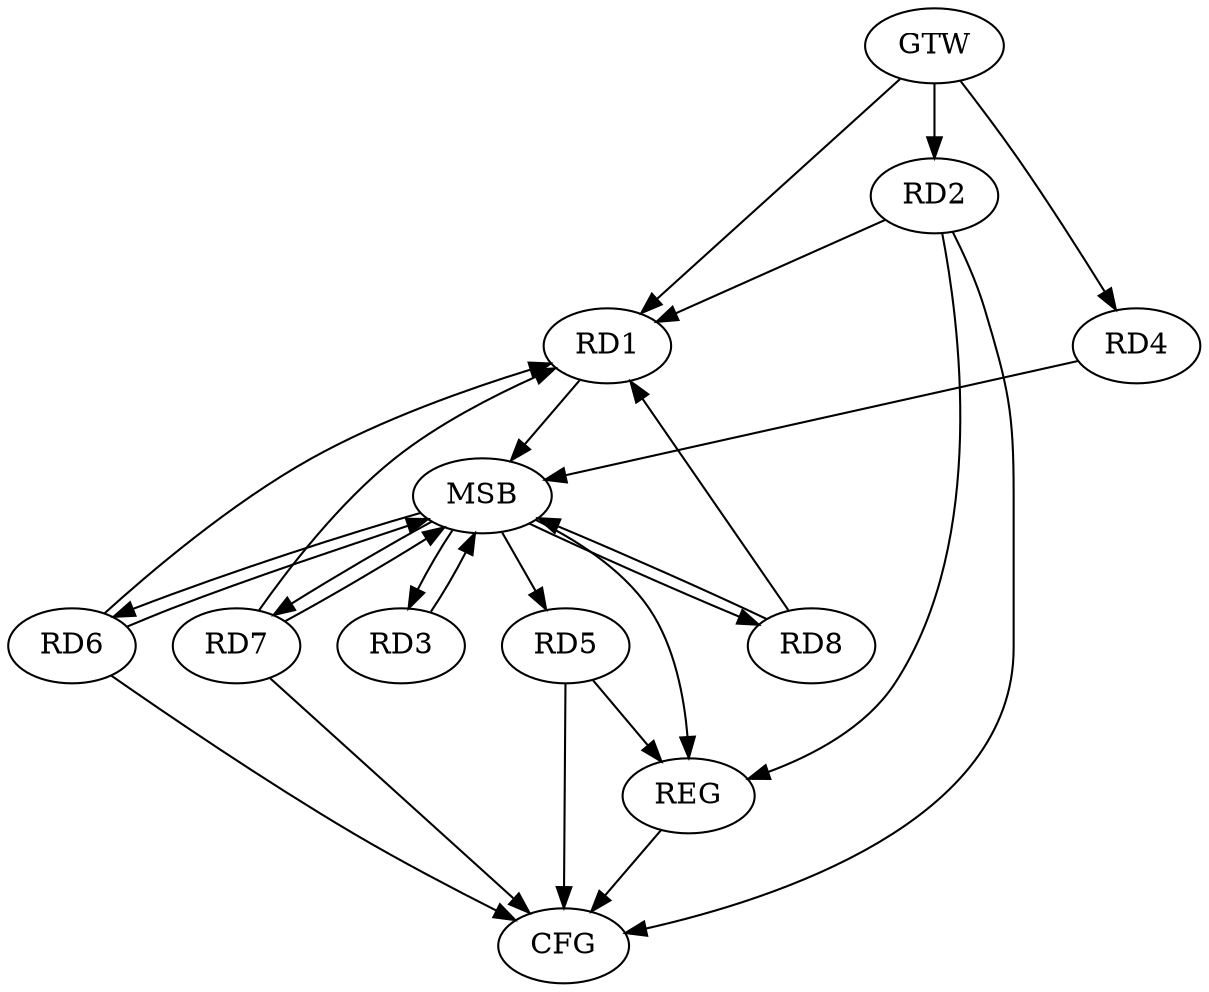 strict digraph G {
  RD1 [ label="RD1" ];
  RD2 [ label="RD2" ];
  RD3 [ label="RD3" ];
  RD4 [ label="RD4" ];
  RD5 [ label="RD5" ];
  RD6 [ label="RD6" ];
  RD7 [ label="RD7" ];
  RD8 [ label="RD8" ];
  GTW [ label="GTW" ];
  REG [ label="REG" ];
  MSB [ label="MSB" ];
  CFG [ label="CFG" ];
  GTW -> RD1;
  GTW -> RD2;
  GTW -> RD4;
  RD2 -> REG;
  RD5 -> REG;
  RD1 -> MSB;
  MSB -> REG;
  RD3 -> MSB;
  RD4 -> MSB;
  MSB -> RD5;
  RD6 -> MSB;
  MSB -> RD7;
  MSB -> RD8;
  RD7 -> MSB;
  MSB -> RD6;
  RD8 -> MSB;
  MSB -> RD3;
  RD5 -> CFG;
  RD2 -> CFG;
  RD7 -> CFG;
  RD6 -> CFG;
  REG -> CFG;
  RD6 -> RD1;
  RD8 -> RD1;
  RD2 -> RD1;
  RD7 -> RD1;
}
